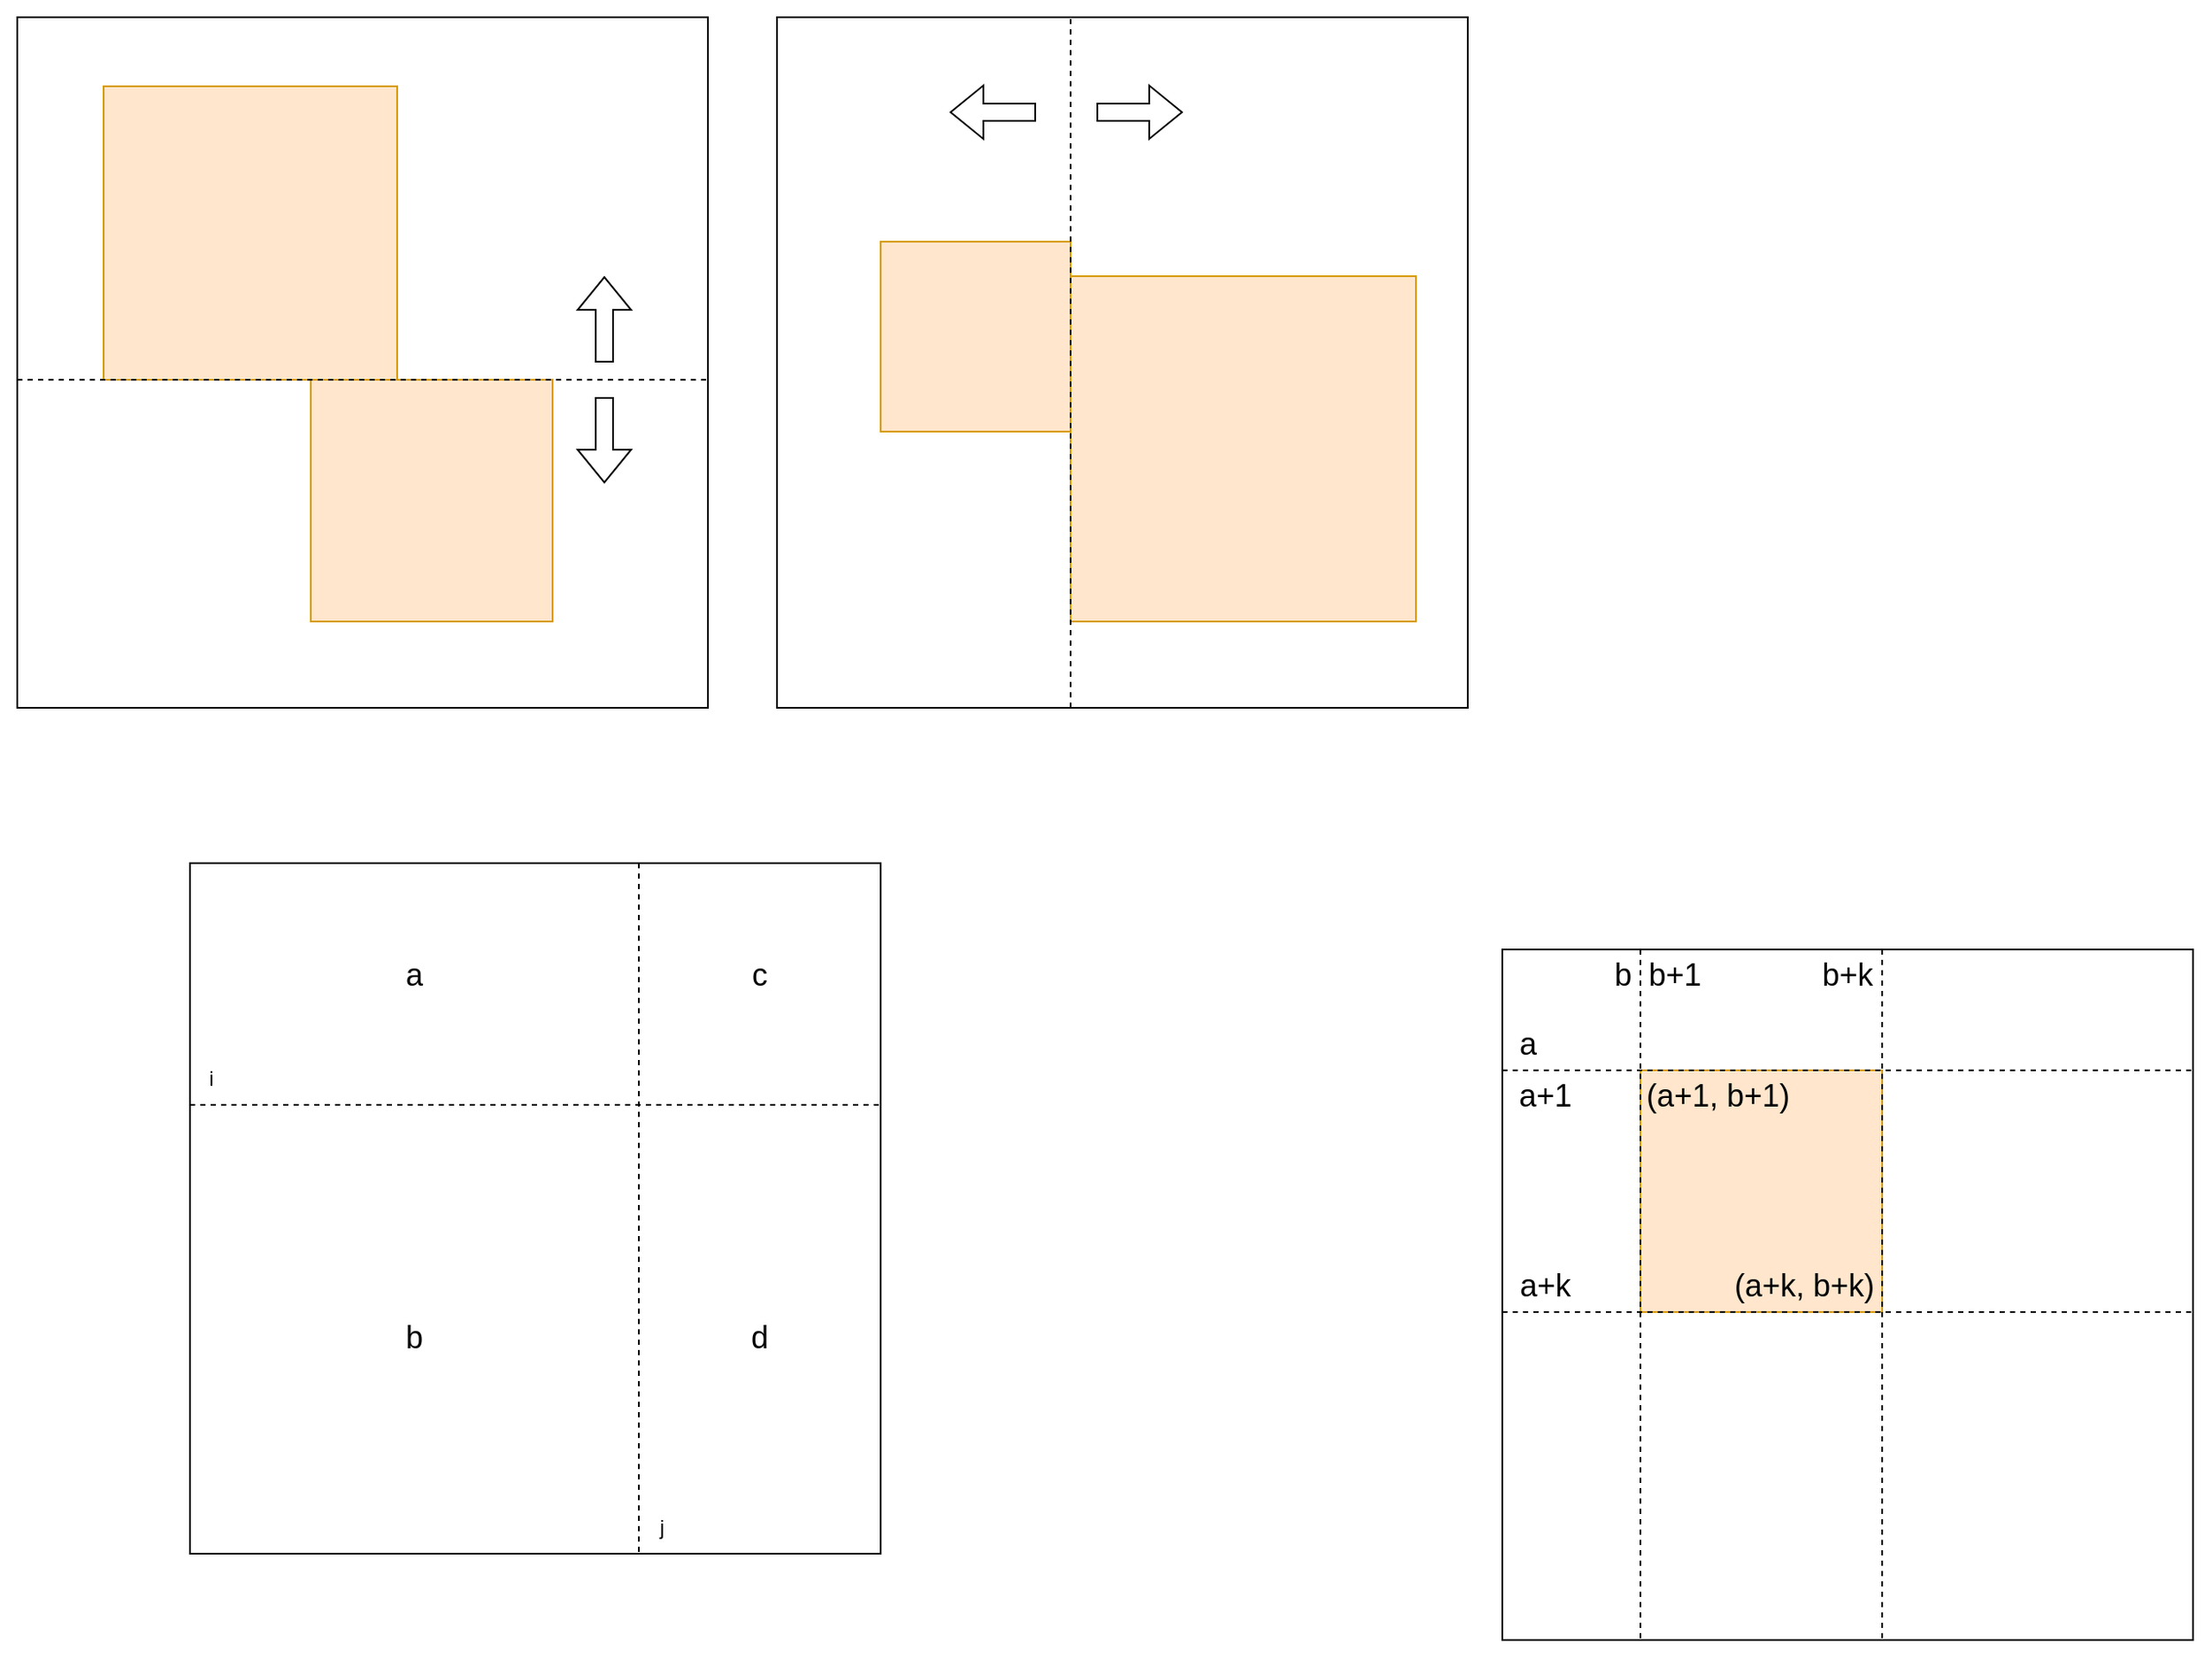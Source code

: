 <mxfile version="25.0.3">
  <diagram name="페이지-1" id="r2ZG5WrIbWzX4wj0U2fO">
    <mxGraphModel dx="1180" dy="2228" grid="1" gridSize="10" guides="1" tooltips="1" connect="1" arrows="1" fold="1" page="1" pageScale="1" pageWidth="827" pageHeight="1169" math="0" shadow="0">
      <root>
        <mxCell id="0" />
        <mxCell id="1" parent="0" />
        <mxCell id="aM3BPG7lzXAKpLJtNy-t-19" value="" style="rounded=0;whiteSpace=wrap;html=1;shadow=0;strokeColor=none;" parent="1" vertex="1">
          <mxGeometry x="30" y="70" width="420" height="420" as="geometry" />
        </mxCell>
        <mxCell id="fCHHW1P9zT-oaVn41wYs-3" value="" style="whiteSpace=wrap;html=1;aspect=fixed;" vertex="1" parent="1">
          <mxGeometry x="40" y="80" width="400" height="400" as="geometry" />
        </mxCell>
        <mxCell id="fCHHW1P9zT-oaVn41wYs-4" value="" style="whiteSpace=wrap;html=1;aspect=fixed;fillColor=#ffe6cc;strokeColor=#d79b00;" vertex="1" parent="1">
          <mxGeometry x="210" y="290" width="140" height="140" as="geometry" />
        </mxCell>
        <mxCell id="fCHHW1P9zT-oaVn41wYs-5" value="" style="whiteSpace=wrap;html=1;aspect=fixed;fillColor=#ffe6cc;strokeColor=#d79b00;" vertex="1" parent="1">
          <mxGeometry x="90" y="120" width="170" height="170" as="geometry" />
        </mxCell>
        <mxCell id="fCHHW1P9zT-oaVn41wYs-6" value="" style="endArrow=none;dashed=1;html=1;rounded=0;" edge="1" parent="1">
          <mxGeometry width="50" height="50" relative="1" as="geometry">
            <mxPoint x="40" y="290" as="sourcePoint" />
            <mxPoint x="440" y="290" as="targetPoint" />
          </mxGeometry>
        </mxCell>
        <mxCell id="fCHHW1P9zT-oaVn41wYs-7" value="" style="shape=flexArrow;endArrow=classic;html=1;rounded=0;" edge="1" parent="1">
          <mxGeometry width="50" height="50" relative="1" as="geometry">
            <mxPoint x="380" y="280" as="sourcePoint" />
            <mxPoint x="380" y="230" as="targetPoint" />
          </mxGeometry>
        </mxCell>
        <mxCell id="fCHHW1P9zT-oaVn41wYs-8" value="" style="shape=flexArrow;endArrow=classic;html=1;rounded=0;" edge="1" parent="1">
          <mxGeometry width="50" height="50" relative="1" as="geometry">
            <mxPoint x="380" y="300" as="sourcePoint" />
            <mxPoint x="380" y="350" as="targetPoint" />
          </mxGeometry>
        </mxCell>
        <mxCell id="fCHHW1P9zT-oaVn41wYs-9" value="" style="rounded=0;whiteSpace=wrap;html=1;shadow=0;strokeColor=none;" vertex="1" parent="1">
          <mxGeometry x="470" y="70" width="420" height="420" as="geometry" />
        </mxCell>
        <mxCell id="fCHHW1P9zT-oaVn41wYs-10" value="" style="whiteSpace=wrap;html=1;aspect=fixed;" vertex="1" parent="1">
          <mxGeometry x="480" y="80" width="400" height="400" as="geometry" />
        </mxCell>
        <mxCell id="fCHHW1P9zT-oaVn41wYs-11" value="" style="whiteSpace=wrap;html=1;aspect=fixed;fillColor=#ffe6cc;strokeColor=#d79b00;" vertex="1" parent="1">
          <mxGeometry x="650" y="230" width="200" height="200" as="geometry" />
        </mxCell>
        <mxCell id="fCHHW1P9zT-oaVn41wYs-12" value="" style="whiteSpace=wrap;html=1;aspect=fixed;fillColor=#ffe6cc;strokeColor=#d79b00;" vertex="1" parent="1">
          <mxGeometry x="540" y="210" width="110" height="110" as="geometry" />
        </mxCell>
        <mxCell id="fCHHW1P9zT-oaVn41wYs-13" value="" style="endArrow=none;dashed=1;html=1;rounded=0;" edge="1" parent="1">
          <mxGeometry width="50" height="50" relative="1" as="geometry">
            <mxPoint x="650" y="480" as="sourcePoint" />
            <mxPoint x="650" y="80" as="targetPoint" />
          </mxGeometry>
        </mxCell>
        <mxCell id="fCHHW1P9zT-oaVn41wYs-14" value="" style="shape=flexArrow;endArrow=classic;html=1;rounded=0;" edge="1" parent="1">
          <mxGeometry width="50" height="50" relative="1" as="geometry">
            <mxPoint x="665" y="135" as="sourcePoint" />
            <mxPoint x="715" y="135" as="targetPoint" />
          </mxGeometry>
        </mxCell>
        <mxCell id="fCHHW1P9zT-oaVn41wYs-15" value="" style="shape=flexArrow;endArrow=classic;html=1;rounded=0;" edge="1" parent="1">
          <mxGeometry width="50" height="50" relative="1" as="geometry">
            <mxPoint x="630" y="135" as="sourcePoint" />
            <mxPoint x="580" y="135" as="targetPoint" />
          </mxGeometry>
        </mxCell>
        <mxCell id="fCHHW1P9zT-oaVn41wYs-22" value="" style="rounded=0;whiteSpace=wrap;html=1;shadow=0;strokeColor=none;" vertex="1" parent="1">
          <mxGeometry x="130" y="560" width="420" height="420" as="geometry" />
        </mxCell>
        <mxCell id="fCHHW1P9zT-oaVn41wYs-23" value="" style="whiteSpace=wrap;html=1;aspect=fixed;" vertex="1" parent="1">
          <mxGeometry x="140" y="570" width="400" height="400" as="geometry" />
        </mxCell>
        <mxCell id="fCHHW1P9zT-oaVn41wYs-26" value="" style="endArrow=none;dashed=1;html=1;rounded=0;" edge="1" parent="1">
          <mxGeometry width="50" height="50" relative="1" as="geometry">
            <mxPoint x="140" y="710" as="sourcePoint" />
            <mxPoint x="540" y="710" as="targetPoint" />
          </mxGeometry>
        </mxCell>
        <mxCell id="fCHHW1P9zT-oaVn41wYs-29" value="" style="endArrow=none;dashed=1;html=1;rounded=0;" edge="1" parent="1">
          <mxGeometry width="50" height="50" relative="1" as="geometry">
            <mxPoint x="400" y="570" as="sourcePoint" />
            <mxPoint x="400" y="970" as="targetPoint" />
          </mxGeometry>
        </mxCell>
        <mxCell id="fCHHW1P9zT-oaVn41wYs-30" value="a" style="text;html=1;align=center;verticalAlign=middle;whiteSpace=wrap;rounded=0;fontSize=18;" vertex="1" parent="1">
          <mxGeometry x="240" y="620" width="60" height="30" as="geometry" />
        </mxCell>
        <mxCell id="fCHHW1P9zT-oaVn41wYs-31" value="b" style="text;html=1;align=center;verticalAlign=middle;whiteSpace=wrap;rounded=0;fontSize=18;" vertex="1" parent="1">
          <mxGeometry x="240" y="830" width="60" height="30" as="geometry" />
        </mxCell>
        <mxCell id="fCHHW1P9zT-oaVn41wYs-32" value="c" style="text;html=1;align=center;verticalAlign=middle;whiteSpace=wrap;rounded=0;fontSize=18;" vertex="1" parent="1">
          <mxGeometry x="440" y="620" width="60" height="30" as="geometry" />
        </mxCell>
        <mxCell id="fCHHW1P9zT-oaVn41wYs-33" value="d" style="text;html=1;align=center;verticalAlign=middle;whiteSpace=wrap;rounded=0;fontSize=18;" vertex="1" parent="1">
          <mxGeometry x="440" y="830" width="60" height="30" as="geometry" />
        </mxCell>
        <mxCell id="fCHHW1P9zT-oaVn41wYs-34" value="i" style="text;html=1;align=center;verticalAlign=middle;whiteSpace=wrap;rounded=0;" vertex="1" parent="1">
          <mxGeometry x="140" y="680" width="25" height="30" as="geometry" />
        </mxCell>
        <mxCell id="fCHHW1P9zT-oaVn41wYs-35" value="j" style="text;html=1;align=center;verticalAlign=middle;whiteSpace=wrap;rounded=0;" vertex="1" parent="1">
          <mxGeometry x="401" y="940" width="25" height="30" as="geometry" />
        </mxCell>
        <mxCell id="fCHHW1P9zT-oaVn41wYs-36" value="" style="rounded=0;whiteSpace=wrap;html=1;shadow=0;strokeColor=none;" vertex="1" parent="1">
          <mxGeometry x="890" y="610" width="420" height="420" as="geometry" />
        </mxCell>
        <mxCell id="fCHHW1P9zT-oaVn41wYs-37" value="" style="whiteSpace=wrap;html=1;aspect=fixed;" vertex="1" parent="1">
          <mxGeometry x="900" y="620" width="400" height="400" as="geometry" />
        </mxCell>
        <mxCell id="fCHHW1P9zT-oaVn41wYs-39" value="" style="whiteSpace=wrap;html=1;aspect=fixed;fillColor=#ffe6cc;strokeColor=#d79b00;" vertex="1" parent="1">
          <mxGeometry x="980" y="690" width="140" height="140" as="geometry" />
        </mxCell>
        <mxCell id="fCHHW1P9zT-oaVn41wYs-40" value="" style="endArrow=none;dashed=1;html=1;rounded=0;" edge="1" parent="1">
          <mxGeometry width="50" height="50" relative="1" as="geometry">
            <mxPoint x="900" y="830" as="sourcePoint" />
            <mxPoint x="1300" y="830" as="targetPoint" />
          </mxGeometry>
        </mxCell>
        <mxCell id="fCHHW1P9zT-oaVn41wYs-46" value="(a+k, b+k)" style="text;html=1;align=center;verticalAlign=middle;whiteSpace=wrap;rounded=0;fontSize=18;" vertex="1" parent="1">
          <mxGeometry x="1030" y="800" width="90" height="30" as="geometry" />
        </mxCell>
        <mxCell id="fCHHW1P9zT-oaVn41wYs-47" value="a+k" style="text;html=1;align=center;verticalAlign=middle;whiteSpace=wrap;rounded=0;fontSize=18;" vertex="1" parent="1">
          <mxGeometry x="900" y="800" width="50" height="30" as="geometry" />
        </mxCell>
        <mxCell id="fCHHW1P9zT-oaVn41wYs-50" value="" style="endArrow=none;dashed=1;html=1;rounded=0;" edge="1" parent="1">
          <mxGeometry width="50" height="50" relative="1" as="geometry">
            <mxPoint x="900" y="690" as="sourcePoint" />
            <mxPoint x="1300" y="690" as="targetPoint" />
          </mxGeometry>
        </mxCell>
        <mxCell id="fCHHW1P9zT-oaVn41wYs-51" value="" style="endArrow=none;dashed=1;html=1;rounded=0;" edge="1" parent="1">
          <mxGeometry width="50" height="50" relative="1" as="geometry">
            <mxPoint x="980" y="620" as="sourcePoint" />
            <mxPoint x="980" y="1020" as="targetPoint" />
          </mxGeometry>
        </mxCell>
        <mxCell id="fCHHW1P9zT-oaVn41wYs-52" value="" style="endArrow=none;dashed=1;html=1;rounded=0;" edge="1" parent="1">
          <mxGeometry width="50" height="50" relative="1" as="geometry">
            <mxPoint x="1120" y="620" as="sourcePoint" />
            <mxPoint x="1120" y="1020" as="targetPoint" />
          </mxGeometry>
        </mxCell>
        <mxCell id="fCHHW1P9zT-oaVn41wYs-43" value="(a+1, b+1)" style="text;html=1;align=center;verticalAlign=middle;whiteSpace=wrap;rounded=0;fontSize=18;fillColor=none;" vertex="1" parent="1">
          <mxGeometry x="980" y="690" width="90" height="30" as="geometry" />
        </mxCell>
        <mxCell id="fCHHW1P9zT-oaVn41wYs-53" value="b+k" style="text;html=1;align=center;verticalAlign=middle;whiteSpace=wrap;rounded=0;fontSize=18;" vertex="1" parent="1">
          <mxGeometry x="1080" y="620" width="40" height="30" as="geometry" />
        </mxCell>
        <mxCell id="fCHHW1P9zT-oaVn41wYs-56" value="a+1" style="text;html=1;align=center;verticalAlign=middle;whiteSpace=wrap;rounded=0;fontSize=18;" vertex="1" parent="1">
          <mxGeometry x="900" y="690" width="50" height="30" as="geometry" />
        </mxCell>
        <mxCell id="fCHHW1P9zT-oaVn41wYs-57" value="b+1" style="text;html=1;align=center;verticalAlign=middle;whiteSpace=wrap;rounded=0;fontSize=18;" vertex="1" parent="1">
          <mxGeometry x="980" y="620" width="40" height="30" as="geometry" />
        </mxCell>
        <mxCell id="fCHHW1P9zT-oaVn41wYs-60" value="a" style="text;html=1;align=center;verticalAlign=middle;whiteSpace=wrap;rounded=0;fontSize=18;" vertex="1" parent="1">
          <mxGeometry x="900" y="660" width="30" height="30" as="geometry" />
        </mxCell>
        <mxCell id="fCHHW1P9zT-oaVn41wYs-62" value="b" style="text;html=1;align=center;verticalAlign=middle;whiteSpace=wrap;rounded=0;fontSize=18;" vertex="1" parent="1">
          <mxGeometry x="960" y="620" width="20" height="30" as="geometry" />
        </mxCell>
      </root>
    </mxGraphModel>
  </diagram>
</mxfile>

